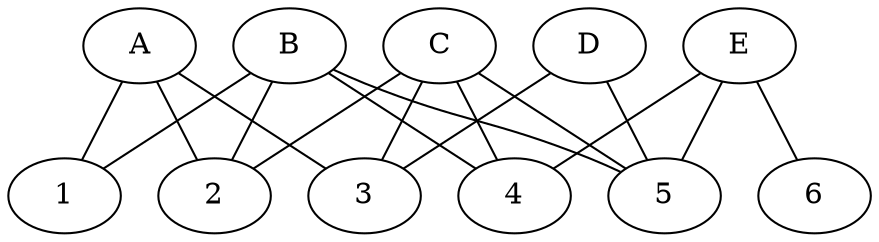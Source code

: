 graph G {
layout=dot; overlap=prism; overlap_scaling=-5
"A" -- "1"
"A" -- "2"
"A" -- "3"
"B" -- "1"
"B" -- "2"
"B" -- "4"
"B" -- "5"
"C" -- "2"
"C" -- "3"
"C" -- "4"
"C" -- "5"
"D" -- "3"
"D" -- "5"
"E" -- "4"
"E" -- "5"
"E" -- "6"
}
